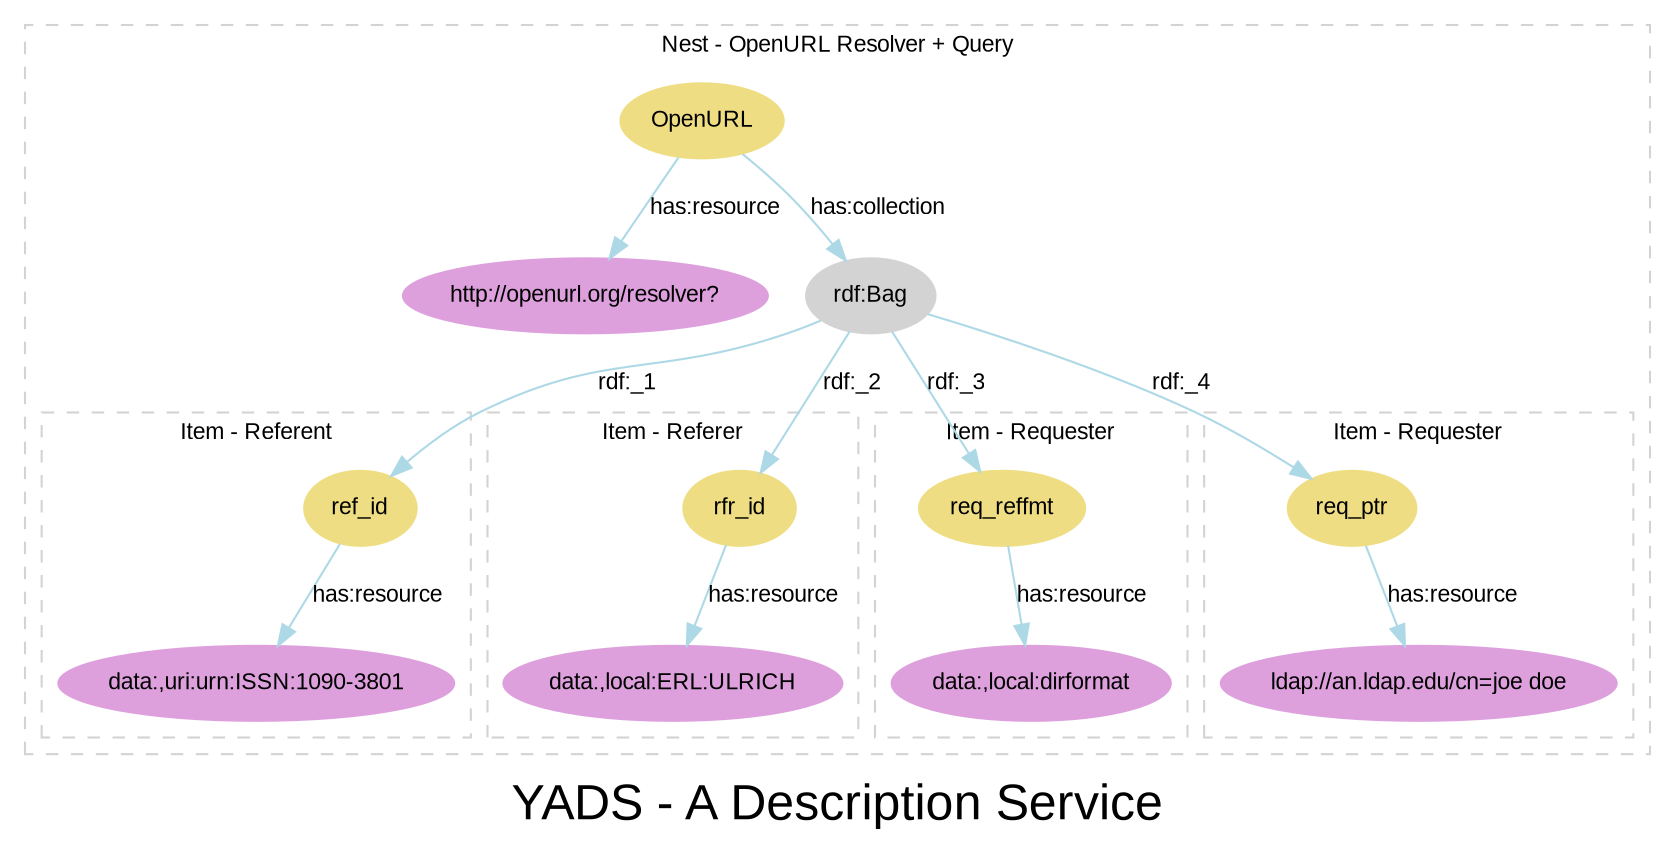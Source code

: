 
digraph yads { 

graph [
  fontname=arial, fontsize=24
  label="YADS - A Description Service"
];
node [
  fontname=arial, fontsize=11, fontcolor=black,
  style=filled, color=cornflowerblue,
];
edge [
  fontname=arial, fontsize=11, fontcolor=black,
  style=filled, color=lightblue,
];
rankdir=TB;

subgraph cluster_1 {

  style=dashed; color=lightgrey;
  fontname=arial; fontsize=11;
  fontcolor="black"; label="Nest - OpenURL Resolver + Query";

  ":_1" [label="OpenURL", color=lightgoldenrod];
  ":_1" -> "http://openurl.org/resolver?" [label="has:resource", URL="http://www2.elsevier.co.uk/~tony/1014/yads-schema-2002-04-03#resource"];
  ":_1" -> ":_2" [label="has:collection", URL="http://www2.elsevier.co.uk/~tony/1014/yads-schema-2002-04-03#collection"];
  ":_2" [label="rdf:Bag", color=lightgrey];

  "http://openurl.org/resolver?" [color=plum, URL="http://openurl.org/resolver?"];
  ":_2" [label="rdf:Bag", color=lightgrey, URL="http://www.w3.org/1999/02/22-rdf-syntax-ns#Bag"];
  ":_2" -> ":_3" [label="rdf:_1", URL="http://www.w3.org/1999/02/22-rdf-syntax-ns#_1"];
":_3" [label="isa:Item"]
  ":_2" -> ":_4" [label="rdf:_2", URL="http://www.w3.org/1999/02/22-rdf-syntax-ns#_2"];
":_4" [label="isa:Item"]
  ":_2" -> ":_5" [label="rdf:_3", URL="http://www.w3.org/1999/02/22-rdf-syntax-ns#_3"];
":_5" [label="isa:Item"]
  ":_2" -> ":_6" [label="rdf:_4", URL="http://www.w3.org/1999/02/22-rdf-syntax-ns#_4"];
":_6" [label="isa:Item"]

subgraph cluster_3 {

  style=dashed; color=lightgrey;
  fontname=arial; fontsize=11;
  fontcolor="black"; label="Item - Referent";

  ":_3" [label="ref_id", color=lightgoldenrod];
  ":_3" -> "data:,uri:urn:ISSN:1090-3801" [label="has:resource", URL="http://www2.elsevier.co.uk/~tony/1014/yads-schema-2002-04-03#resource"];

  "data:,uri:urn:ISSN:1090-3801" [color=plum, URL="data:,uri:urn:ISSN:1090-3801"];
}

subgraph cluster_4 {

  style=dashed; color=lightgrey;
  fontname=arial; fontsize=11;
  fontcolor="black"; label="Item - Referer";

  ":_4" [label="rfr_id", color=lightgoldenrod];
  ":_4" -> "data:,local:ERL:ULRICH" [label="has:resource", URL="http://www2.elsevier.co.uk/~tony/1014/yads-schema-2002-04-03#resource"];

  "data:,local:ERL:ULRICH" [color=plum, URL="data:,local:ERL:ULRICH"];
}

subgraph cluster_5 {

  style=dashed; color=lightgrey;
  fontname=arial; fontsize=11;
  fontcolor="black"; label="Item - Requester";

  ":_5" [label="req_reffmt", color=lightgoldenrod];
  ":_5" -> "data:,local:dirformat" [label="has:resource", URL="http://www2.elsevier.co.uk/~tony/1014/yads-schema-2002-04-03#resource"];

  "data:,local:dirformat" [color=plum, URL="data:,local:dirformat"];
}

subgraph cluster_6 {

  style=dashed; color=lightgrey;
  fontname=arial; fontsize=11;
  fontcolor="black"; label="Item - Requester";

  ":_6" [label="req_ptr", color=lightgoldenrod];
  ":_6" -> "ldap://an.ldap.edu/cn=joe doe" [label="has:resource", URL="http://www2.elsevier.co.uk/~tony/1014/yads-schema-2002-04-03#resource"];

  "ldap://an.ldap.edu/cn=joe doe" [color=plum, URL="ldap://an.ldap.edu/cn=joe doe"];
}

}

}
